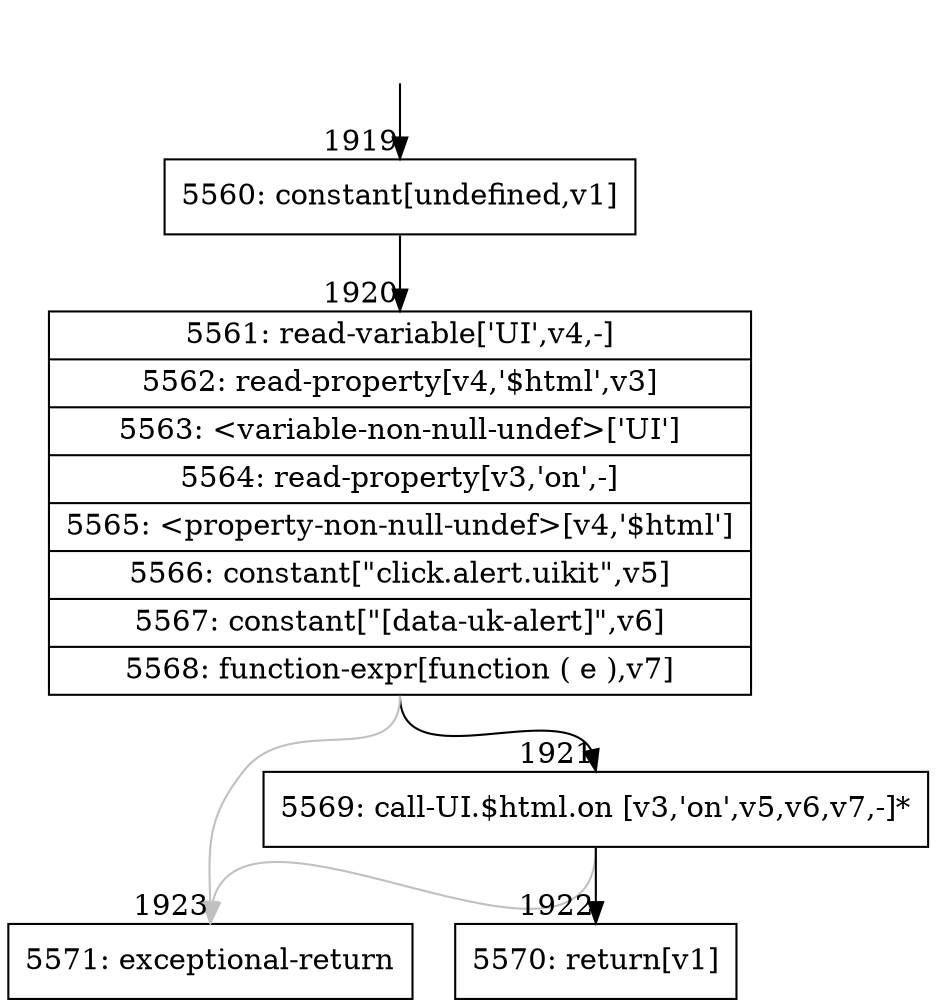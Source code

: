 digraph {
rankdir="TD"
BB_entry152[shape=none,label=""];
BB_entry152 -> BB1919 [tailport=s, headport=n, headlabel="    1919"]
BB1919 [shape=record label="{5560: constant[undefined,v1]}" ] 
BB1919 -> BB1920 [tailport=s, headport=n, headlabel="      1920"]
BB1920 [shape=record label="{5561: read-variable['UI',v4,-]|5562: read-property[v4,'$html',v3]|5563: \<variable-non-null-undef\>['UI']|5564: read-property[v3,'on',-]|5565: \<property-non-null-undef\>[v4,'$html']|5566: constant[\"click.alert.uikit\",v5]|5567: constant[\"[data-uk-alert]\",v6]|5568: function-expr[function ( e ),v7]}" ] 
BB1920 -> BB1921 [tailport=s, headport=n, headlabel="      1921"]
BB1920 -> BB1923 [tailport=s, headport=n, color=gray, headlabel="      1923"]
BB1921 [shape=record label="{5569: call-UI.$html.on [v3,'on',v5,v6,v7,-]*}" ] 
BB1921 -> BB1922 [tailport=s, headport=n, headlabel="      1922"]
BB1921 -> BB1923 [tailport=s, headport=n, color=gray]
BB1922 [shape=record label="{5570: return[v1]}" ] 
BB1923 [shape=record label="{5571: exceptional-return}" ] 
//#$~ 1461
}
